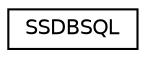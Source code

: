 digraph "Graphical Class Hierarchy"
{
  edge [fontname="Helvetica",fontsize="10",labelfontname="Helvetica",labelfontsize="10"];
  node [fontname="Helvetica",fontsize="10",shape=record];
  rankdir="LR";
  Node1 [label="SSDBSQL",height=0.2,width=0.4,color="black", fillcolor="white", style="filled",URL="$class_s_s_d_b_s_q_l.html"];
}
